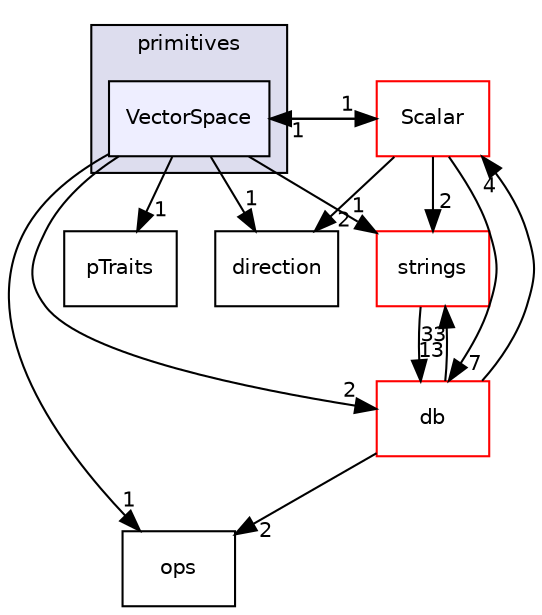 digraph "src/OpenFOAM/primitives/VectorSpace" {
  bgcolor=transparent;
  compound=true
  node [ fontsize="10", fontname="Helvetica"];
  edge [ labelfontsize="10", labelfontname="Helvetica"];
  subgraph clusterdir_3e50f45338116b169052b428016851aa {
    graph [ bgcolor="#ddddee", pencolor="black", label="primitives" fontname="Helvetica", fontsize="10", URL="dir_3e50f45338116b169052b428016851aa.html"]
  dir_67e43ffa00fdb90d8ab20f3d61175616 [shape=box, label="VectorSpace", style="filled", fillcolor="#eeeeff", pencolor="black", URL="dir_67e43ffa00fdb90d8ab20f3d61175616.html"];
  }
  dir_19dbf0591cffda9f7a5a990739e1850d [shape=box label="direction" URL="dir_19dbf0591cffda9f7a5a990739e1850d.html"];
  dir_ce1ee507886310df0e74ee2e624fbc88 [shape=box label="strings" color="red" URL="dir_ce1ee507886310df0e74ee2e624fbc88.html"];
  dir_a75a9acad7a860e8b6287c25a4913686 [shape=box label="ops" URL="dir_a75a9acad7a860e8b6287c25a4913686.html"];
  dir_b4f4914e791ff496381862f16be45bae [shape=box label="Scalar" color="red" URL="dir_b4f4914e791ff496381862f16be45bae.html"];
  dir_63c634f7a7cfd679ac26c67fb30fc32f [shape=box label="db" color="red" URL="dir_63c634f7a7cfd679ac26c67fb30fc32f.html"];
  dir_a71222f4f105181f964ceb320add37f5 [shape=box label="pTraits" URL="dir_a71222f4f105181f964ceb320add37f5.html"];
  dir_ce1ee507886310df0e74ee2e624fbc88->dir_63c634f7a7cfd679ac26c67fb30fc32f [headlabel="13", labeldistance=1.5 headhref="dir_002379_001944.html"];
  dir_b4f4914e791ff496381862f16be45bae->dir_19dbf0591cffda9f7a5a990739e1850d [headlabel="2", labeldistance=1.5 headhref="dir_002368_002326.html"];
  dir_b4f4914e791ff496381862f16be45bae->dir_ce1ee507886310df0e74ee2e624fbc88 [headlabel="2", labeldistance=1.5 headhref="dir_002368_002379.html"];
  dir_b4f4914e791ff496381862f16be45bae->dir_63c634f7a7cfd679ac26c67fb30fc32f [headlabel="7", labeldistance=1.5 headhref="dir_002368_001944.html"];
  dir_b4f4914e791ff496381862f16be45bae->dir_67e43ffa00fdb90d8ab20f3d61175616 [headlabel="1", labeldistance=1.5 headhref="dir_002368_002411.html"];
  dir_63c634f7a7cfd679ac26c67fb30fc32f->dir_ce1ee507886310df0e74ee2e624fbc88 [headlabel="33", labeldistance=1.5 headhref="dir_001944_002379.html"];
  dir_63c634f7a7cfd679ac26c67fb30fc32f->dir_a75a9acad7a860e8b6287c25a4913686 [headlabel="2", labeldistance=1.5 headhref="dir_001944_002358.html"];
  dir_63c634f7a7cfd679ac26c67fb30fc32f->dir_b4f4914e791ff496381862f16be45bae [headlabel="4", labeldistance=1.5 headhref="dir_001944_002368.html"];
  dir_67e43ffa00fdb90d8ab20f3d61175616->dir_19dbf0591cffda9f7a5a990739e1850d [headlabel="1", labeldistance=1.5 headhref="dir_002411_002326.html"];
  dir_67e43ffa00fdb90d8ab20f3d61175616->dir_ce1ee507886310df0e74ee2e624fbc88 [headlabel="1", labeldistance=1.5 headhref="dir_002411_002379.html"];
  dir_67e43ffa00fdb90d8ab20f3d61175616->dir_a75a9acad7a860e8b6287c25a4913686 [headlabel="1", labeldistance=1.5 headhref="dir_002411_002358.html"];
  dir_67e43ffa00fdb90d8ab20f3d61175616->dir_b4f4914e791ff496381862f16be45bae [headlabel="1", labeldistance=1.5 headhref="dir_002411_002368.html"];
  dir_67e43ffa00fdb90d8ab20f3d61175616->dir_63c634f7a7cfd679ac26c67fb30fc32f [headlabel="2", labeldistance=1.5 headhref="dir_002411_001944.html"];
  dir_67e43ffa00fdb90d8ab20f3d61175616->dir_a71222f4f105181f964ceb320add37f5 [headlabel="1", labeldistance=1.5 headhref="dir_002411_002360.html"];
}
